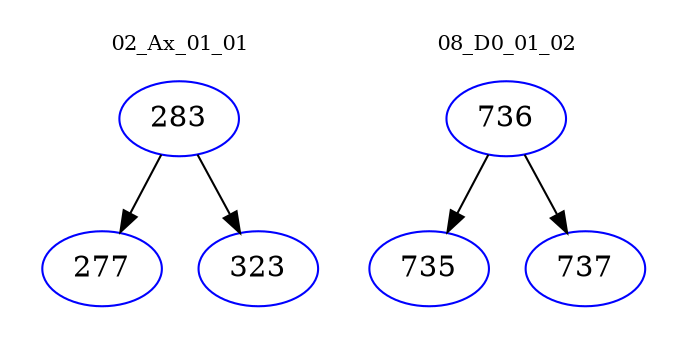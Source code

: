 digraph{
subgraph cluster_0 {
color = white
label = "02_Ax_01_01";
fontsize=10;
T0_283 [label="283", color="blue"]
T0_283 -> T0_277 [color="black"]
T0_277 [label="277", color="blue"]
T0_283 -> T0_323 [color="black"]
T0_323 [label="323", color="blue"]
}
subgraph cluster_1 {
color = white
label = "08_D0_01_02";
fontsize=10;
T1_736 [label="736", color="blue"]
T1_736 -> T1_735 [color="black"]
T1_735 [label="735", color="blue"]
T1_736 -> T1_737 [color="black"]
T1_737 [label="737", color="blue"]
}
}
